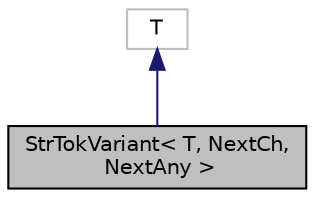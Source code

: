 digraph "StrTokVariant&lt; T, NextCh, NextAny &gt;"
{
  edge [fontname="Helvetica",fontsize="10",labelfontname="Helvetica",labelfontsize="10"];
  node [fontname="Helvetica",fontsize="10",shape=record];
  Node0 [label="StrTokVariant\< T, NextCh,\l NextAny \>",height=0.2,width=0.4,color="black", fillcolor="grey75", style="filled", fontcolor="black"];
  Node1 -> Node0 [dir="back",color="midnightblue",fontsize="10",style="solid",fontname="Helvetica"];
  Node1 [label="T",height=0.2,width=0.4,color="grey75", fillcolor="white", style="filled"];
}
